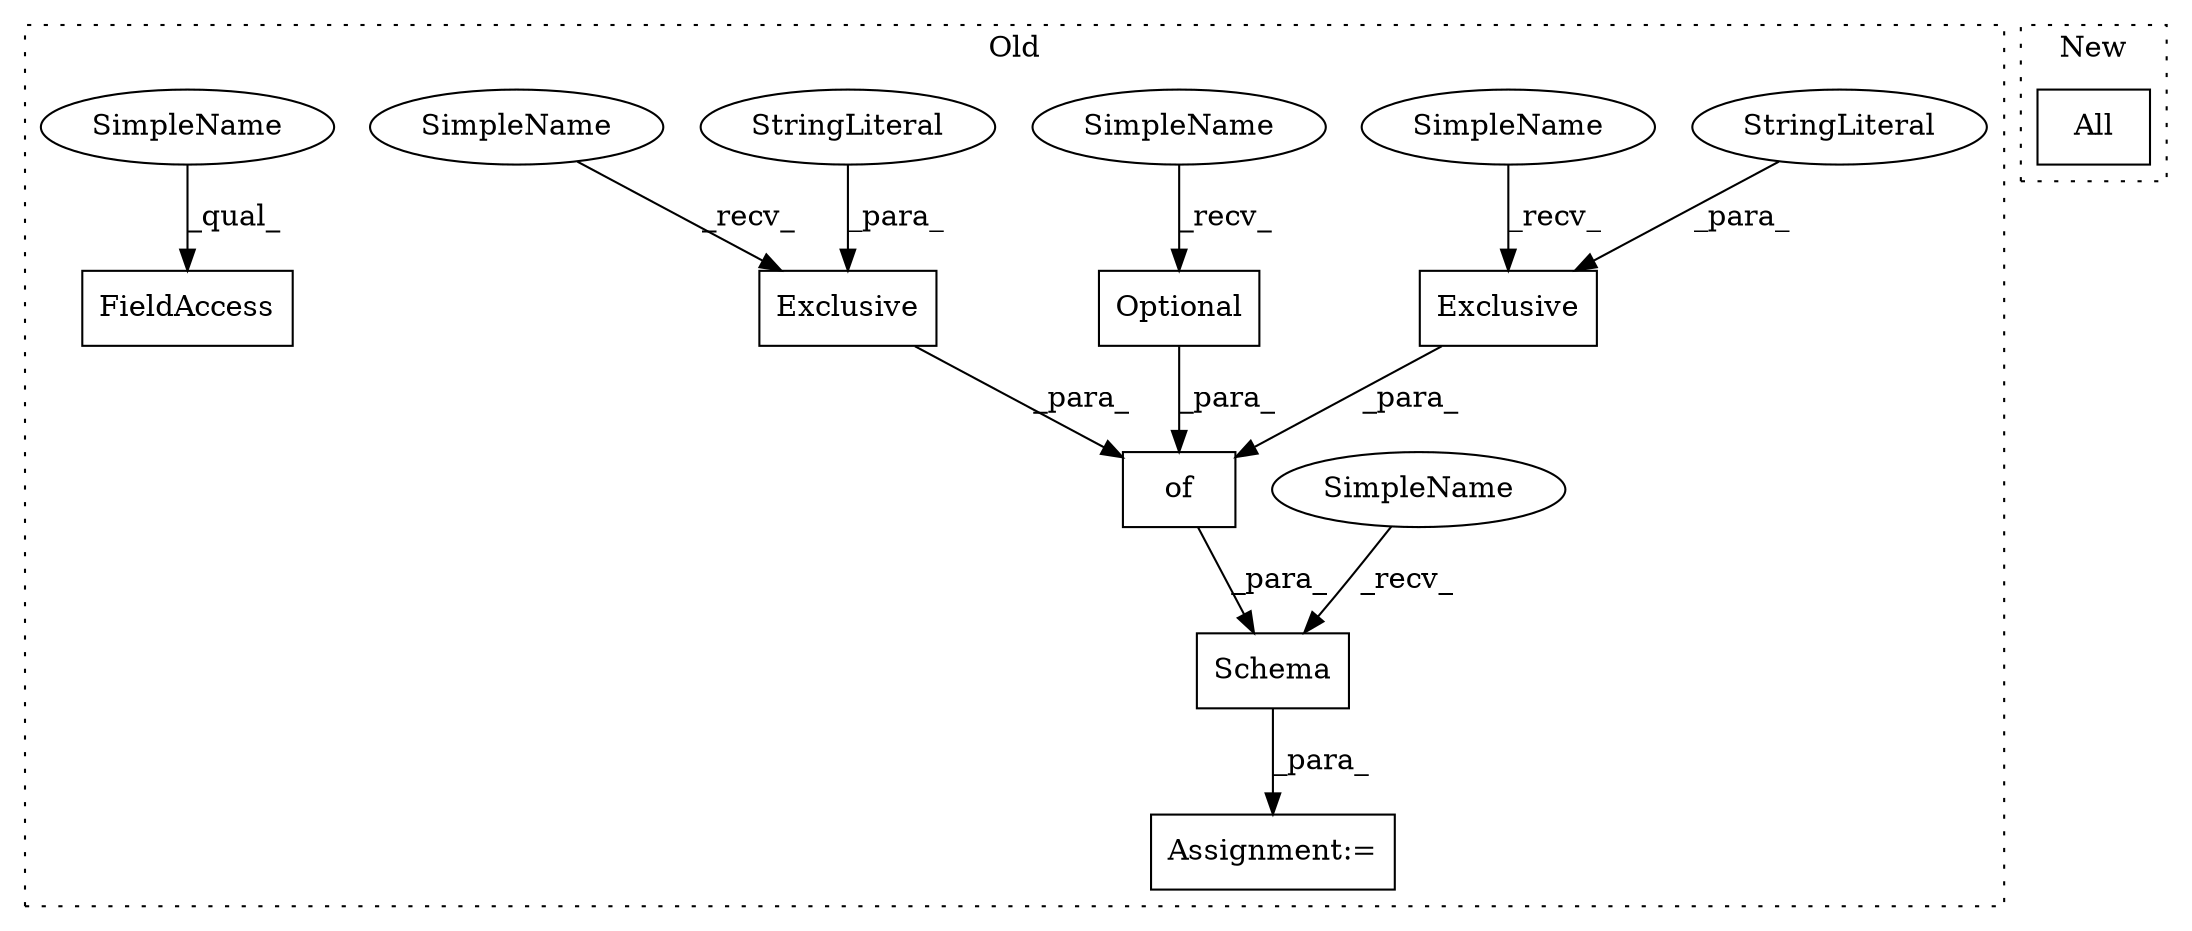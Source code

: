 digraph G {
subgraph cluster0 {
1 [label="Exclusive" a="32" s="7219,7262" l="10,1" shape="box"];
3 [label="Schema" a="32" s="7139,7414" l="7,1" shape="box"];
4 [label="Optional" a="32" s="7284,7299" l="9,1" shape="box"];
5 [label="Exclusive" a="32" s="7164,7198" l="10,1" shape="box"];
6 [label="StringLiteral" a="45" s="7174" l="9" shape="ellipse"];
7 [label="StringLiteral" a="45" s="7229" l="18" shape="ellipse"];
8 [label="FieldAccess" a="22" s="6970" l="22" shape="box"];
9 [label="of" a="32" s="7150,7413" l="3,1" shape="box"];
10 [label="Assignment:=" a="7" s="7112" l="1" shape="box"];
11 [label="SimpleName" a="42" s="7273" l="10" shape="ellipse"];
12 [label="SimpleName" a="42" s="7153" l="10" shape="ellipse"];
13 [label="SimpleName" a="42" s="7128" l="10" shape="ellipse"];
14 [label="SimpleName" a="42" s="7208" l="10" shape="ellipse"];
15 [label="SimpleName" a="42" s="6970" l="10" shape="ellipse"];
label = "Old";
style="dotted";
}
subgraph cluster1 {
2 [label="All" a="32" s="3076,3376" l="4,1" shape="box"];
label = "New";
style="dotted";
}
1 -> 9 [label="_para_"];
3 -> 10 [label="_para_"];
4 -> 9 [label="_para_"];
5 -> 9 [label="_para_"];
6 -> 5 [label="_para_"];
7 -> 1 [label="_para_"];
9 -> 3 [label="_para_"];
11 -> 4 [label="_recv_"];
12 -> 5 [label="_recv_"];
13 -> 3 [label="_recv_"];
14 -> 1 [label="_recv_"];
15 -> 8 [label="_qual_"];
}